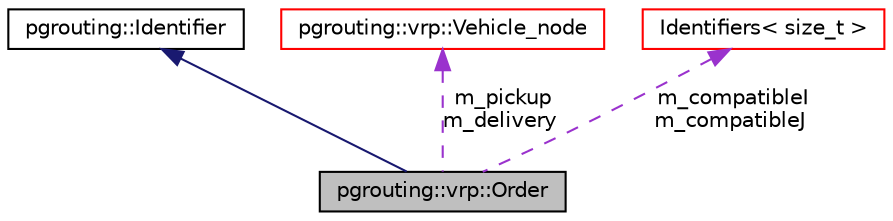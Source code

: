 digraph "pgrouting::vrp::Order"
{
  edge [fontname="Helvetica",fontsize="10",labelfontname="Helvetica",labelfontsize="10"];
  node [fontname="Helvetica",fontsize="10",shape=record];
  Node1 [label="pgrouting::vrp::Order",height=0.2,width=0.4,color="black", fillcolor="grey75", style="filled" fontcolor="black"];
  Node2 -> Node1 [dir="back",color="midnightblue",fontsize="10",style="solid",fontname="Helvetica"];
  Node2 [label="pgrouting::Identifier",height=0.2,width=0.4,color="black", fillcolor="white", style="filled",URL="$classpgrouting_1_1Identifier.html"];
  Node3 -> Node1 [dir="back",color="darkorchid3",fontsize="10",style="dashed",label=" m_pickup\nm_delivery" ,fontname="Helvetica"];
  Node3 [label="pgrouting::vrp::Vehicle_node",height=0.2,width=0.4,color="red", fillcolor="white", style="filled",URL="$classpgrouting_1_1vrp_1_1Vehicle__node.html",tooltip="Extend Tw_node to evaluate the vehicle at node level. "];
  Node4 -> Node1 [dir="back",color="darkorchid3",fontsize="10",style="dashed",label=" m_compatibleI\nm_compatibleJ" ,fontname="Helvetica"];
  Node4 [label="Identifiers\< size_t \>",height=0.2,width=0.4,color="red", fillcolor="white", style="filled",URL="$classIdentifiers.html"];
}

